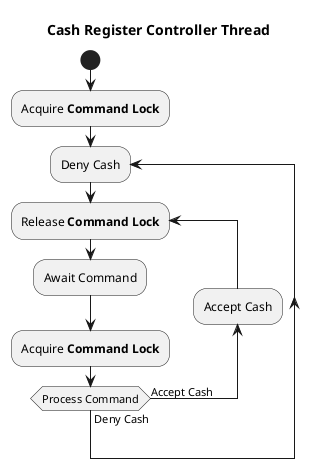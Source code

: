 @startuml
skinparam linetype ortho
title: Cash Register Controller Thread
start
:Acquire **Command Lock**;
repeat :Deny Cash;
repeat :Release **Command Lock**;
:Await Command;
:Acquire **Command Lock**;
    backward :Accept Cash;
    repeat while (Process Command) is (Accept Cash) not (Deny Cash)

@enduml